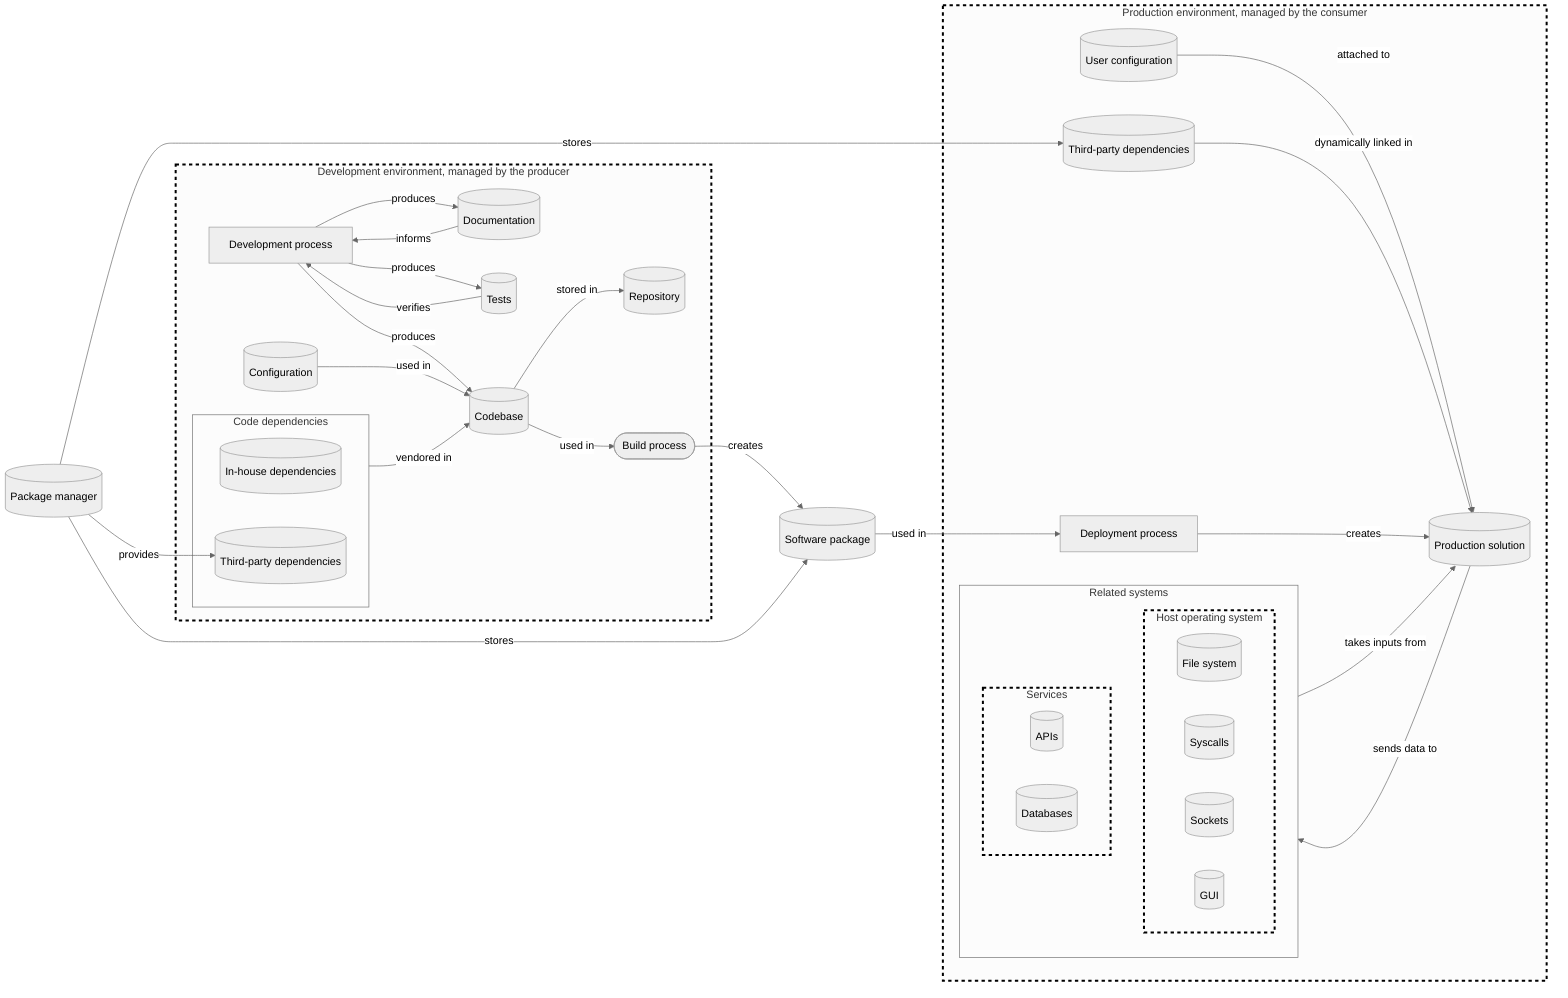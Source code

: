 %%{init: {"theme": "neutral", "flowchart": {"htmlLabels": true}}}%%

flowchart LR

%% Class definitions

classDef logical_group stroke:#000,stroke-width:3px,stroke-dasharray: 5 5
classDef process fill:#34495e,color:#fff
classDef legend fill:#ecf0f1

%% Objects

subgraph dev_env[Development environment, managed by the producer]
    dev_process[Development process]
    documentation[(Documentation)]
    tests[(Tests)]
    codebase[(Codebase)]
    repository[(Repository)]
    config[(Configuration)]
    build([Build process])

    subgraph dev_code_deps[Code dependencies]
        proprietary_deps[(In-house dependencies)]
        external_deps[(Third-party dependencies)]
    end

    class dev_code_deps logical_group

    dev_process -->|produces| codebase
    dev_process -->|produces| documentation
    dev_process --> |produces| tests
    documentation -->|informs| dev_process
    codebase -->|stored in| repository
    dev_code_deps -->|vendored in| codebase
    config  -->|used in| codebase
    codebase -->|used in| build
    tests -->|verifies| dev_process
end

class dev_env logical_group

package_manager[(Package manager)]
package[(Software package)]

subgraph prod_env[Production environment, managed by the consumer]
    subgraph system_deps[Related systems]
        subgraph os_deps[Host operating system]
            filesystem[(File system)]
            syscall[(Syscalls)]
            socket[(Sockets)]
            gui[(GUI)]
        end

        class os_deps logical_group

        subgraph services_deps[Services]
            api[(APIs)]
            databases[(Databases)]
        end

        class services_deps logical_group
    end

    class system_deps logical_group

    deployment[Deployment process]
    prod_infra[(Production solution)]
    man_external_deps[(Third-party dependencies)]
    user_config[(User configuration)]

    system_deps -->|takes inputs from| prod_infra
    prod_infra -->|sends data to| system_deps
    user_config -->|attached to| prod_infra
    man_external_deps -->|dynamically linked in| prod_infra
    deployment -->|creates| prod_infra
end

class prod_env logical_group

%% Relationships between top-level objects

build -->|creates| package
package -->|used in| deployment
package_manager -->|provides| external_deps
package_manager -->|stores| package
package_manager -->|stores| man_external_deps